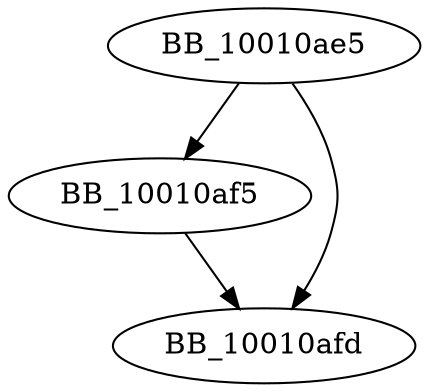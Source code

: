 DiGraph unknown_libname_5{
BB_10010ae5->BB_10010af5
BB_10010ae5->BB_10010afd
BB_10010af5->BB_10010afd
}
